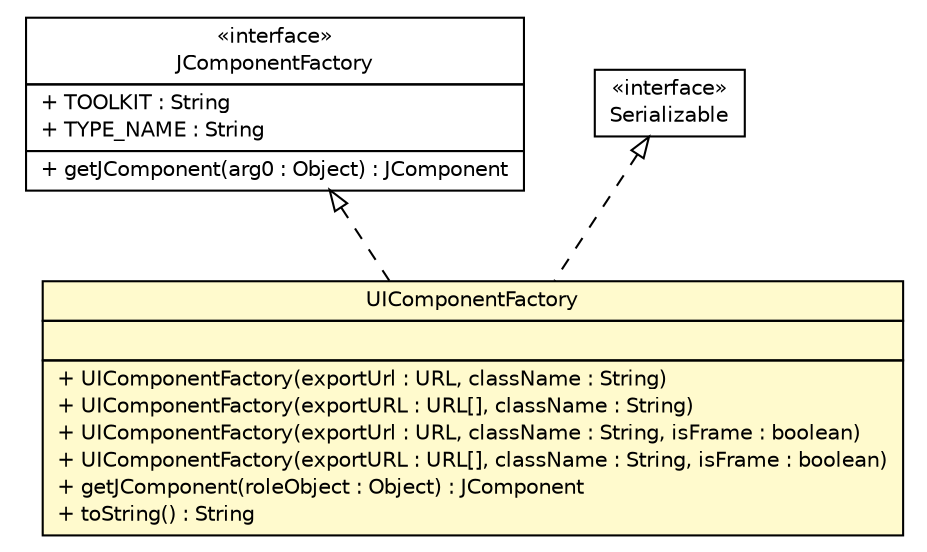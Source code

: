 #!/usr/local/bin/dot
#
# Class diagram 
# Generated by UMLGraph version R5_6 (http://www.umlgraph.org/)
#

digraph G {
	edge [fontname="Helvetica",fontsize=10,labelfontname="Helvetica",labelfontsize=10];
	node [fontname="Helvetica",fontsize=10,shape=plaintext];
	nodesep=0.25;
	ranksep=0.5;
	// sorcer.ui.serviceui.UIComponentFactory
	c365554 [label=<<table title="sorcer.ui.serviceui.UIComponentFactory" border="0" cellborder="1" cellspacing="0" cellpadding="2" port="p" bgcolor="lemonChiffon" href="./UIComponentFactory.html">
		<tr><td><table border="0" cellspacing="0" cellpadding="1">
<tr><td align="center" balign="center"> UIComponentFactory </td></tr>
		</table></td></tr>
		<tr><td><table border="0" cellspacing="0" cellpadding="1">
<tr><td align="left" balign="left">  </td></tr>
		</table></td></tr>
		<tr><td><table border="0" cellspacing="0" cellpadding="1">
<tr><td align="left" balign="left"> + UIComponentFactory(exportUrl : URL, className : String) </td></tr>
<tr><td align="left" balign="left"> + UIComponentFactory(exportURL : URL[], className : String) </td></tr>
<tr><td align="left" balign="left"> + UIComponentFactory(exportUrl : URL, className : String, isFrame : boolean) </td></tr>
<tr><td align="left" balign="left"> + UIComponentFactory(exportURL : URL[], className : String, isFrame : boolean) </td></tr>
<tr><td align="left" balign="left"> + getJComponent(roleObject : Object) : JComponent </td></tr>
<tr><td align="left" balign="left"> + toString() : String </td></tr>
		</table></td></tr>
		</table>>, URL="./UIComponentFactory.html", fontname="Helvetica", fontcolor="black", fontsize=10.0];
	//sorcer.ui.serviceui.UIComponentFactory implements net.jini.lookup.ui.factory.JComponentFactory
	c365743:p -> c365554:p [dir=back,arrowtail=empty,style=dashed];
	//sorcer.ui.serviceui.UIComponentFactory implements java.io.Serializable
	c365744:p -> c365554:p [dir=back,arrowtail=empty,style=dashed];
	// java.io.Serializable
	c365744 [label=<<table title="java.io.Serializable" border="0" cellborder="1" cellspacing="0" cellpadding="2" port="p" href="http://docs.oracle.com/javase/7/docs/api/java/io/Serializable.html">
		<tr><td><table border="0" cellspacing="0" cellpadding="1">
<tr><td align="center" balign="center"> &#171;interface&#187; </td></tr>
<tr><td align="center" balign="center"> Serializable </td></tr>
		</table></td></tr>
		</table>>, URL="http://docs.oracle.com/javase/7/docs/api/java/io/Serializable.html", fontname="Helvetica", fontcolor="black", fontsize=10.0];
	// net.jini.lookup.ui.factory.JComponentFactory
	c365743 [label=<<table title="net.jini.lookup.ui.factory.JComponentFactory" border="0" cellborder="1" cellspacing="0" cellpadding="2" port="p">
		<tr><td><table border="0" cellspacing="0" cellpadding="1">
<tr><td align="center" balign="center"> &#171;interface&#187; </td></tr>
<tr><td align="center" balign="center"> JComponentFactory </td></tr>
		</table></td></tr>
		<tr><td><table border="0" cellspacing="0" cellpadding="1">
<tr><td align="left" balign="left"> + TOOLKIT : String </td></tr>
<tr><td align="left" balign="left"> + TYPE_NAME : String </td></tr>
		</table></td></tr>
		<tr><td><table border="0" cellspacing="0" cellpadding="1">
<tr><td align="left" balign="left"> + getJComponent(arg0 : Object) : JComponent </td></tr>
		</table></td></tr>
		</table>>, URL="null", fontname="Helvetica", fontcolor="black", fontsize=10.0];
}


